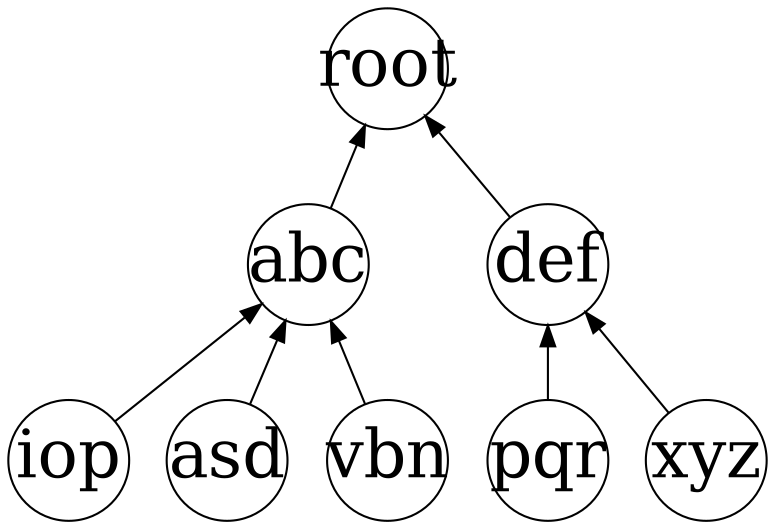 digraph G {
  { 
   node [margin=0 fontcolor=black fontsize=32 width=0.8 shape=circle style=filled]
    root [fillcolor=white fixedsize=true]
    abc [fillcolor=white fixedsize=shape]
    def [fillcolor=white fixedsize=shape]
    iop [fillcolor=white fixedsize=shape]
    asd [fillcolor=white fixedsize=shape]
    vbn [fillcolor=white fixedsize=shape]
    pqr [fillcolor=white fixedsize=shape]
    xyz [fillcolor=white fixedsize=shape]
  }
   rankdir = BT
   {iop asd vbn} -> abc -> root
   {pqr xyz} -> def -> root
}

